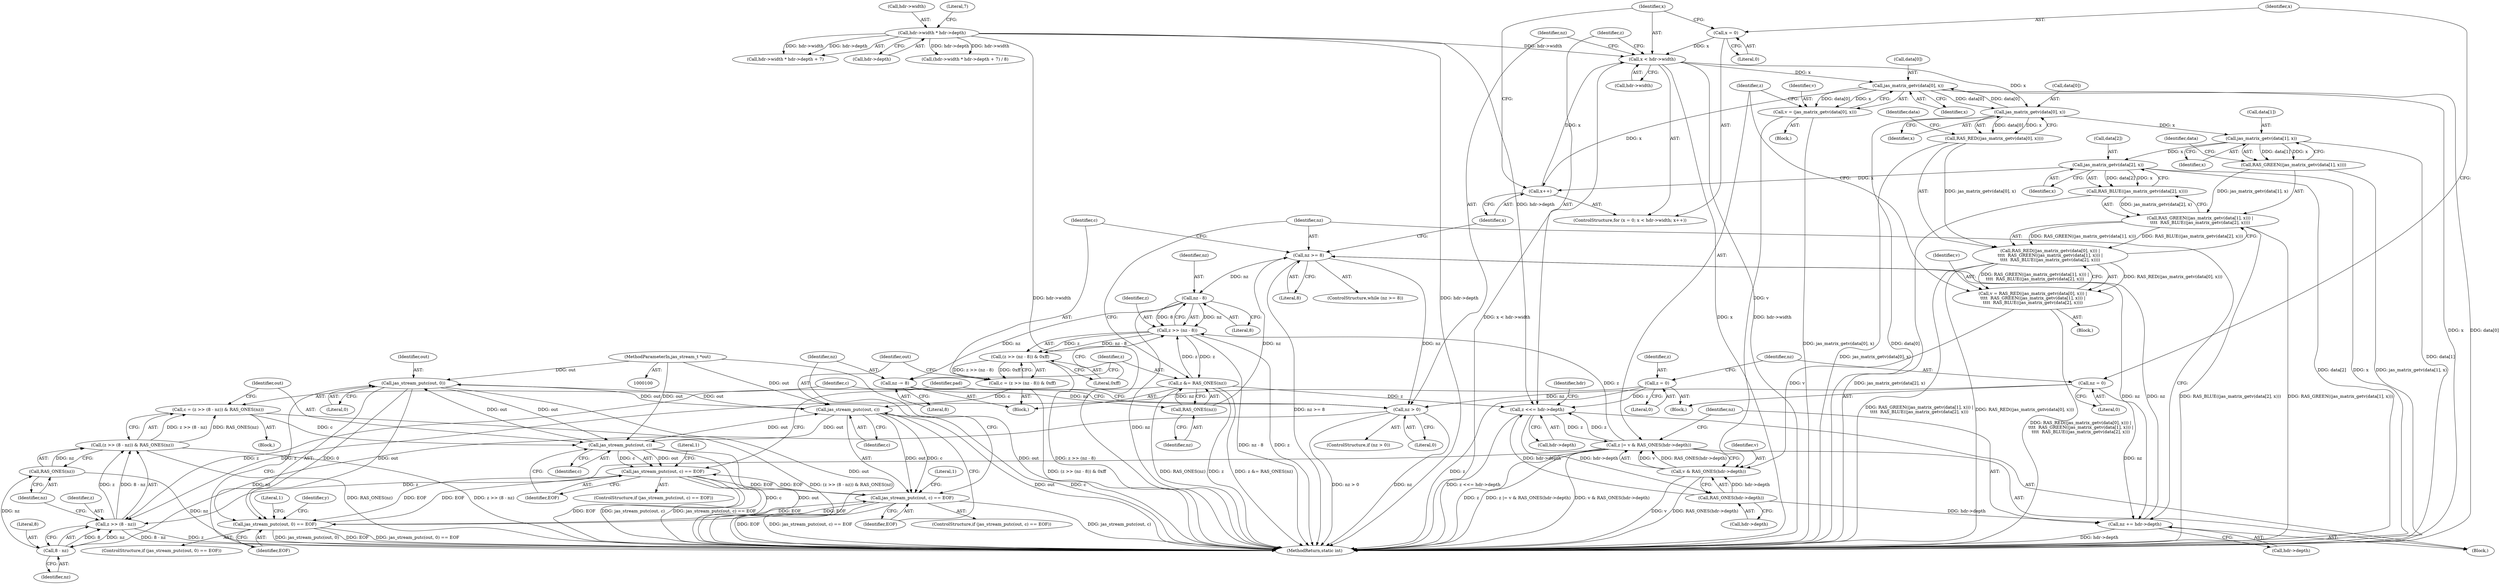digraph "0_jasper_411a4068f8c464e883358bf403a3e25158863823_1@pointer" {
"1000342" [label="(Call,jas_stream_putc(out, 0))"];
"1000295" [label="(Call,jas_stream_putc(out, c))"];
"1000342" [label="(Call,jas_stream_putc(out, 0))"];
"1000327" [label="(Call,jas_stream_putc(out, c))"];
"1000101" [label="(MethodParameterIn,jas_stream_t *out)"];
"1000315" [label="(Call,c = (z >> (8 - nz)) & RAS_ONES(nz))"];
"1000317" [label="(Call,(z >> (8 - nz)) & RAS_ONES(nz))"];
"1000318" [label="(Call,z >> (8 - nz))"];
"1000208" [label="(Call,z = 0)"];
"1000306" [label="(Call,z &= RAS_ONES(nz))"];
"1000287" [label="(Call,z >> (nz - 8))"];
"1000266" [label="(Call,z |= v & RAS_ONES(hdr->depth))"];
"1000226" [label="(Call,z <<= hdr->depth)"];
"1000150" [label="(Call,hdr->width * hdr->depth)"];
"1000270" [label="(Call,RAS_ONES(hdr->depth))"];
"1000268" [label="(Call,v & RAS_ONES(hdr->depth))"];
"1000259" [label="(Call,v = (jas_matrix_getv(data[0], x)))"];
"1000261" [label="(Call,jas_matrix_getv(data[0], x))"];
"1000239" [label="(Call,jas_matrix_getv(data[0], x))"];
"1000218" [label="(Call,x < hdr->width)"];
"1000215" [label="(Call,x = 0)"];
"1000223" [label="(Call,x++)"];
"1000252" [label="(Call,jas_matrix_getv(data[2], x))"];
"1000246" [label="(Call,jas_matrix_getv(data[1], x))"];
"1000235" [label="(Call,v = RAS_RED((jas_matrix_getv(data[0], x))) |\n\t\t\t\t  RAS_GREEN((jas_matrix_getv(data[1], x))) |\n\t\t\t\t  RAS_BLUE((jas_matrix_getv(data[2], x))))"];
"1000237" [label="(Call,RAS_RED((jas_matrix_getv(data[0], x))) |\n\t\t\t\t  RAS_GREEN((jas_matrix_getv(data[1], x))) |\n\t\t\t\t  RAS_BLUE((jas_matrix_getv(data[2], x))))"];
"1000238" [label="(Call,RAS_RED((jas_matrix_getv(data[0], x))))"];
"1000244" [label="(Call,RAS_GREEN((jas_matrix_getv(data[1], x))) |\n\t\t\t\t  RAS_BLUE((jas_matrix_getv(data[2], x))))"];
"1000245" [label="(Call,RAS_GREEN((jas_matrix_getv(data[1], x))))"];
"1000251" [label="(Call,RAS_BLUE((jas_matrix_getv(data[2], x))))"];
"1000289" [label="(Call,nz - 8)"];
"1000280" [label="(Call,nz >= 8)"];
"1000308" [label="(Call,RAS_ONES(nz))"];
"1000303" [label="(Call,nz -= 8)"];
"1000274" [label="(Call,nz += hdr->depth)"];
"1000211" [label="(Call,nz = 0)"];
"1000320" [label="(Call,8 - nz)"];
"1000311" [label="(Call,nz > 0)"];
"1000323" [label="(Call,RAS_ONES(nz))"];
"1000284" [label="(Call,c = (z >> (nz - 8)) & 0xff)"];
"1000286" [label="(Call,(z >> (nz - 8)) & 0xff)"];
"1000294" [label="(Call,jas_stream_putc(out, c) == EOF)"];
"1000326" [label="(Call,jas_stream_putc(out, c) == EOF)"];
"1000341" [label="(Call,jas_stream_putc(out, 0) == EOF)"];
"1000251" [label="(Call,RAS_BLUE((jas_matrix_getv(data[2], x))))"];
"1000256" [label="(Identifier,x)"];
"1000267" [label="(Identifier,z)"];
"1000297" [label="(Identifier,c)"];
"1000303" [label="(Call,nz -= 8)"];
"1000296" [label="(Identifier,out)"];
"1000274" [label="(Call,nz += hdr->depth)"];
"1000258" [label="(Block,)"];
"1000252" [label="(Call,jas_matrix_getv(data[2], x))"];
"1000315" [label="(Call,c = (z >> (8 - nz)) & RAS_ONES(nz))"];
"1000214" [label="(ControlStructure,for (x = 0; x < hdr->width; x++))"];
"1000151" [label="(Call,hdr->width)"];
"1000340" [label="(ControlStructure,if (jas_stream_putc(out, 0) == EOF))"];
"1000150" [label="(Call,hdr->width * hdr->depth)"];
"1000309" [label="(Identifier,nz)"];
"1000209" [label="(Identifier,z)"];
"1000306" [label="(Call,z &= RAS_ONES(nz))"];
"1000266" [label="(Call,z |= v & RAS_ONES(hdr->depth))"];
"1000215" [label="(Call,x = 0)"];
"1000349" [label="(Literal,1)"];
"1000323" [label="(Call,RAS_ONES(nz))"];
"1000234" [label="(Block,)"];
"1000312" [label="(Identifier,nz)"];
"1000236" [label="(Identifier,v)"];
"1000316" [label="(Identifier,c)"];
"1000305" [label="(Literal,8)"];
"1000330" [label="(Identifier,EOF)"];
"1000239" [label="(Call,jas_matrix_getv(data[0], x))"];
"1000270" [label="(Call,RAS_ONES(hdr->depth))"];
"1000282" [label="(Literal,8)"];
"1000285" [label="(Identifier,c)"];
"1000324" [label="(Identifier,nz)"];
"1000213" [label="(Literal,0)"];
"1000337" [label="(Identifier,pad)"];
"1000344" [label="(Literal,0)"];
"1000265" [label="(Identifier,x)"];
"1000311" [label="(Call,nz > 0)"];
"1000308" [label="(Call,RAS_ONES(nz))"];
"1000295" [label="(Call,jas_stream_putc(out, c))"];
"1000219" [label="(Identifier,x)"];
"1000325" [label="(ControlStructure,if (jas_stream_putc(out, c) == EOF))"];
"1000248" [label="(Identifier,data)"];
"1000329" [label="(Identifier,c)"];
"1000275" [label="(Identifier,nz)"];
"1000260" [label="(Identifier,v)"];
"1000226" [label="(Call,z <<= hdr->depth)"];
"1000154" [label="(Call,hdr->depth)"];
"1000293" [label="(ControlStructure,if (jas_stream_putc(out, c) == EOF))"];
"1000307" [label="(Identifier,z)"];
"1000269" [label="(Identifier,v)"];
"1000240" [label="(Call,data[0])"];
"1000212" [label="(Identifier,nz)"];
"1000304" [label="(Identifier,nz)"];
"1000302" [label="(Literal,1)"];
"1000276" [label="(Call,hdr->depth)"];
"1000208" [label="(Call,z = 0)"];
"1000224" [label="(Identifier,x)"];
"1000310" [label="(ControlStructure,if (nz > 0))"];
"1000345" [label="(Identifier,EOF)"];
"1000228" [label="(Call,hdr->depth)"];
"1000218" [label="(Call,x < hdr->width)"];
"1000225" [label="(Block,)"];
"1000261" [label="(Call,jas_matrix_getv(data[0], x))"];
"1000244" [label="(Call,RAS_GREEN((jas_matrix_getv(data[1], x))) |\n\t\t\t\t  RAS_BLUE((jas_matrix_getv(data[2], x))))"];
"1000298" [label="(Identifier,EOF)"];
"1000149" [label="(Call,hdr->width * hdr->depth + 7)"];
"1000233" [label="(Identifier,hdr)"];
"1000288" [label="(Identifier,z)"];
"1000283" [label="(Block,)"];
"1000319" [label="(Identifier,z)"];
"1000271" [label="(Call,hdr->depth)"];
"1000235" [label="(Call,v = RAS_RED((jas_matrix_getv(data[0], x))) |\n\t\t\t\t  RAS_GREEN((jas_matrix_getv(data[1], x))) |\n\t\t\t\t  RAS_BLUE((jas_matrix_getv(data[2], x))))"];
"1000327" [label="(Call,jas_stream_putc(out, c))"];
"1000148" [label="(Call,(hdr->width * hdr->depth + 7) / 8)"];
"1000268" [label="(Call,v & RAS_ONES(hdr->depth))"];
"1000238" [label="(Call,RAS_RED((jas_matrix_getv(data[0], x))))"];
"1000220" [label="(Call,hdr->width)"];
"1000245" [label="(Call,RAS_GREEN((jas_matrix_getv(data[1], x))))"];
"1000246" [label="(Call,jas_matrix_getv(data[1], x))"];
"1000262" [label="(Call,data[0])"];
"1000341" [label="(Call,jas_stream_putc(out, 0) == EOF)"];
"1000157" [label="(Literal,7)"];
"1000326" [label="(Call,jas_stream_putc(out, c) == EOF)"];
"1000294" [label="(Call,jas_stream_putc(out, c) == EOF)"];
"1000259" [label="(Call,v = (jas_matrix_getv(data[0], x)))"];
"1000250" [label="(Identifier,x)"];
"1000328" [label="(Identifier,out)"];
"1000210" [label="(Literal,0)"];
"1000284" [label="(Call,c = (z >> (nz - 8)) & 0xff)"];
"1000179" [label="(Block,)"];
"1000279" [label="(ControlStructure,while (nz >= 8))"];
"1000178" [label="(Identifier,y)"];
"1000343" [label="(Identifier,out)"];
"1000237" [label="(Call,RAS_RED((jas_matrix_getv(data[0], x))) |\n\t\t\t\t  RAS_GREEN((jas_matrix_getv(data[1], x))) |\n\t\t\t\t  RAS_BLUE((jas_matrix_getv(data[2], x))))"];
"1000290" [label="(Identifier,nz)"];
"1000320" [label="(Call,8 - nz)"];
"1000281" [label="(Identifier,nz)"];
"1000342" [label="(Call,jas_stream_putc(out, 0))"];
"1000223" [label="(Call,x++)"];
"1000227" [label="(Identifier,z)"];
"1000318" [label="(Call,z >> (8 - nz))"];
"1000317" [label="(Call,(z >> (8 - nz)) & RAS_ONES(nz))"];
"1000286" [label="(Call,(z >> (nz - 8)) & 0xff)"];
"1000216" [label="(Identifier,x)"];
"1000291" [label="(Literal,8)"];
"1000287" [label="(Call,z >> (nz - 8))"];
"1000280" [label="(Call,nz >= 8)"];
"1000101" [label="(MethodParameterIn,jas_stream_t *out)"];
"1000253" [label="(Call,data[2])"];
"1000366" [label="(MethodReturn,static int)"];
"1000243" [label="(Identifier,x)"];
"1000292" [label="(Literal,0xff)"];
"1000254" [label="(Identifier,data)"];
"1000321" [label="(Literal,8)"];
"1000211" [label="(Call,nz = 0)"];
"1000334" [label="(Literal,1)"];
"1000247" [label="(Call,data[1])"];
"1000314" [label="(Block,)"];
"1000322" [label="(Identifier,nz)"];
"1000313" [label="(Literal,0)"];
"1000289" [label="(Call,nz - 8)"];
"1000217" [label="(Literal,0)"];
"1000342" -> "1000341"  [label="AST: "];
"1000342" -> "1000344"  [label="CFG: "];
"1000343" -> "1000342"  [label="AST: "];
"1000344" -> "1000342"  [label="AST: "];
"1000345" -> "1000342"  [label="CFG: "];
"1000342" -> "1000366"  [label="DDG: out"];
"1000342" -> "1000295"  [label="DDG: out"];
"1000342" -> "1000327"  [label="DDG: out"];
"1000342" -> "1000341"  [label="DDG: out"];
"1000342" -> "1000341"  [label="DDG: 0"];
"1000295" -> "1000342"  [label="DDG: out"];
"1000327" -> "1000342"  [label="DDG: out"];
"1000101" -> "1000342"  [label="DDG: out"];
"1000295" -> "1000294"  [label="AST: "];
"1000295" -> "1000297"  [label="CFG: "];
"1000296" -> "1000295"  [label="AST: "];
"1000297" -> "1000295"  [label="AST: "];
"1000298" -> "1000295"  [label="CFG: "];
"1000295" -> "1000366"  [label="DDG: out"];
"1000295" -> "1000366"  [label="DDG: c"];
"1000295" -> "1000294"  [label="DDG: out"];
"1000295" -> "1000294"  [label="DDG: c"];
"1000327" -> "1000295"  [label="DDG: out"];
"1000101" -> "1000295"  [label="DDG: out"];
"1000284" -> "1000295"  [label="DDG: c"];
"1000295" -> "1000327"  [label="DDG: out"];
"1000327" -> "1000326"  [label="AST: "];
"1000327" -> "1000329"  [label="CFG: "];
"1000328" -> "1000327"  [label="AST: "];
"1000329" -> "1000327"  [label="AST: "];
"1000330" -> "1000327"  [label="CFG: "];
"1000327" -> "1000366"  [label="DDG: out"];
"1000327" -> "1000366"  [label="DDG: c"];
"1000327" -> "1000326"  [label="DDG: out"];
"1000327" -> "1000326"  [label="DDG: c"];
"1000101" -> "1000327"  [label="DDG: out"];
"1000315" -> "1000327"  [label="DDG: c"];
"1000101" -> "1000100"  [label="AST: "];
"1000101" -> "1000366"  [label="DDG: out"];
"1000315" -> "1000314"  [label="AST: "];
"1000315" -> "1000317"  [label="CFG: "];
"1000316" -> "1000315"  [label="AST: "];
"1000317" -> "1000315"  [label="AST: "];
"1000328" -> "1000315"  [label="CFG: "];
"1000315" -> "1000366"  [label="DDG: (z >> (8 - nz)) & RAS_ONES(nz)"];
"1000317" -> "1000315"  [label="DDG: z >> (8 - nz)"];
"1000317" -> "1000315"  [label="DDG: RAS_ONES(nz)"];
"1000317" -> "1000323"  [label="CFG: "];
"1000318" -> "1000317"  [label="AST: "];
"1000323" -> "1000317"  [label="AST: "];
"1000317" -> "1000366"  [label="DDG: z >> (8 - nz)"];
"1000317" -> "1000366"  [label="DDG: RAS_ONES(nz)"];
"1000318" -> "1000317"  [label="DDG: z"];
"1000318" -> "1000317"  [label="DDG: 8 - nz"];
"1000323" -> "1000317"  [label="DDG: nz"];
"1000318" -> "1000320"  [label="CFG: "];
"1000319" -> "1000318"  [label="AST: "];
"1000320" -> "1000318"  [label="AST: "];
"1000324" -> "1000318"  [label="CFG: "];
"1000318" -> "1000366"  [label="DDG: z"];
"1000318" -> "1000366"  [label="DDG: 8 - nz"];
"1000208" -> "1000318"  [label="DDG: z"];
"1000306" -> "1000318"  [label="DDG: z"];
"1000266" -> "1000318"  [label="DDG: z"];
"1000320" -> "1000318"  [label="DDG: 8"];
"1000320" -> "1000318"  [label="DDG: nz"];
"1000208" -> "1000179"  [label="AST: "];
"1000208" -> "1000210"  [label="CFG: "];
"1000209" -> "1000208"  [label="AST: "];
"1000210" -> "1000208"  [label="AST: "];
"1000212" -> "1000208"  [label="CFG: "];
"1000208" -> "1000366"  [label="DDG: z"];
"1000208" -> "1000226"  [label="DDG: z"];
"1000306" -> "1000283"  [label="AST: "];
"1000306" -> "1000308"  [label="CFG: "];
"1000307" -> "1000306"  [label="AST: "];
"1000308" -> "1000306"  [label="AST: "];
"1000281" -> "1000306"  [label="CFG: "];
"1000306" -> "1000366"  [label="DDG: z"];
"1000306" -> "1000366"  [label="DDG: z &= RAS_ONES(nz)"];
"1000306" -> "1000366"  [label="DDG: RAS_ONES(nz)"];
"1000306" -> "1000226"  [label="DDG: z"];
"1000306" -> "1000287"  [label="DDG: z"];
"1000287" -> "1000306"  [label="DDG: z"];
"1000308" -> "1000306"  [label="DDG: nz"];
"1000287" -> "1000286"  [label="AST: "];
"1000287" -> "1000289"  [label="CFG: "];
"1000288" -> "1000287"  [label="AST: "];
"1000289" -> "1000287"  [label="AST: "];
"1000292" -> "1000287"  [label="CFG: "];
"1000287" -> "1000366"  [label="DDG: nz - 8"];
"1000287" -> "1000366"  [label="DDG: z"];
"1000287" -> "1000286"  [label="DDG: z"];
"1000287" -> "1000286"  [label="DDG: nz - 8"];
"1000266" -> "1000287"  [label="DDG: z"];
"1000289" -> "1000287"  [label="DDG: nz"];
"1000289" -> "1000287"  [label="DDG: 8"];
"1000266" -> "1000225"  [label="AST: "];
"1000266" -> "1000268"  [label="CFG: "];
"1000267" -> "1000266"  [label="AST: "];
"1000268" -> "1000266"  [label="AST: "];
"1000275" -> "1000266"  [label="CFG: "];
"1000266" -> "1000366"  [label="DDG: v & RAS_ONES(hdr->depth)"];
"1000266" -> "1000366"  [label="DDG: z"];
"1000266" -> "1000366"  [label="DDG: z |= v & RAS_ONES(hdr->depth)"];
"1000266" -> "1000226"  [label="DDG: z"];
"1000226" -> "1000266"  [label="DDG: z"];
"1000268" -> "1000266"  [label="DDG: v"];
"1000268" -> "1000266"  [label="DDG: RAS_ONES(hdr->depth)"];
"1000226" -> "1000225"  [label="AST: "];
"1000226" -> "1000228"  [label="CFG: "];
"1000227" -> "1000226"  [label="AST: "];
"1000228" -> "1000226"  [label="AST: "];
"1000233" -> "1000226"  [label="CFG: "];
"1000226" -> "1000366"  [label="DDG: z <<= hdr->depth"];
"1000150" -> "1000226"  [label="DDG: hdr->depth"];
"1000270" -> "1000226"  [label="DDG: hdr->depth"];
"1000226" -> "1000270"  [label="DDG: hdr->depth"];
"1000150" -> "1000149"  [label="AST: "];
"1000150" -> "1000154"  [label="CFG: "];
"1000151" -> "1000150"  [label="AST: "];
"1000154" -> "1000150"  [label="AST: "];
"1000157" -> "1000150"  [label="CFG: "];
"1000150" -> "1000366"  [label="DDG: hdr->width"];
"1000150" -> "1000366"  [label="DDG: hdr->depth"];
"1000150" -> "1000148"  [label="DDG: hdr->width"];
"1000150" -> "1000148"  [label="DDG: hdr->depth"];
"1000150" -> "1000149"  [label="DDG: hdr->width"];
"1000150" -> "1000149"  [label="DDG: hdr->depth"];
"1000150" -> "1000218"  [label="DDG: hdr->width"];
"1000270" -> "1000268"  [label="AST: "];
"1000270" -> "1000271"  [label="CFG: "];
"1000271" -> "1000270"  [label="AST: "];
"1000268" -> "1000270"  [label="CFG: "];
"1000270" -> "1000268"  [label="DDG: hdr->depth"];
"1000270" -> "1000274"  [label="DDG: hdr->depth"];
"1000269" -> "1000268"  [label="AST: "];
"1000268" -> "1000366"  [label="DDG: v"];
"1000268" -> "1000366"  [label="DDG: RAS_ONES(hdr->depth)"];
"1000259" -> "1000268"  [label="DDG: v"];
"1000235" -> "1000268"  [label="DDG: v"];
"1000259" -> "1000258"  [label="AST: "];
"1000259" -> "1000261"  [label="CFG: "];
"1000260" -> "1000259"  [label="AST: "];
"1000261" -> "1000259"  [label="AST: "];
"1000267" -> "1000259"  [label="CFG: "];
"1000259" -> "1000366"  [label="DDG: jas_matrix_getv(data[0], x)"];
"1000261" -> "1000259"  [label="DDG: data[0]"];
"1000261" -> "1000259"  [label="DDG: x"];
"1000261" -> "1000265"  [label="CFG: "];
"1000262" -> "1000261"  [label="AST: "];
"1000265" -> "1000261"  [label="AST: "];
"1000261" -> "1000366"  [label="DDG: x"];
"1000261" -> "1000366"  [label="DDG: data[0]"];
"1000261" -> "1000223"  [label="DDG: x"];
"1000261" -> "1000239"  [label="DDG: data[0]"];
"1000239" -> "1000261"  [label="DDG: data[0]"];
"1000218" -> "1000261"  [label="DDG: x"];
"1000239" -> "1000238"  [label="AST: "];
"1000239" -> "1000243"  [label="CFG: "];
"1000240" -> "1000239"  [label="AST: "];
"1000243" -> "1000239"  [label="AST: "];
"1000238" -> "1000239"  [label="CFG: "];
"1000239" -> "1000366"  [label="DDG: data[0]"];
"1000239" -> "1000238"  [label="DDG: data[0]"];
"1000239" -> "1000238"  [label="DDG: x"];
"1000218" -> "1000239"  [label="DDG: x"];
"1000239" -> "1000246"  [label="DDG: x"];
"1000218" -> "1000214"  [label="AST: "];
"1000218" -> "1000220"  [label="CFG: "];
"1000219" -> "1000218"  [label="AST: "];
"1000220" -> "1000218"  [label="AST: "];
"1000227" -> "1000218"  [label="CFG: "];
"1000312" -> "1000218"  [label="CFG: "];
"1000218" -> "1000366"  [label="DDG: x"];
"1000218" -> "1000366"  [label="DDG: x < hdr->width"];
"1000218" -> "1000366"  [label="DDG: hdr->width"];
"1000215" -> "1000218"  [label="DDG: x"];
"1000223" -> "1000218"  [label="DDG: x"];
"1000215" -> "1000214"  [label="AST: "];
"1000215" -> "1000217"  [label="CFG: "];
"1000216" -> "1000215"  [label="AST: "];
"1000217" -> "1000215"  [label="AST: "];
"1000219" -> "1000215"  [label="CFG: "];
"1000223" -> "1000214"  [label="AST: "];
"1000223" -> "1000224"  [label="CFG: "];
"1000224" -> "1000223"  [label="AST: "];
"1000219" -> "1000223"  [label="CFG: "];
"1000252" -> "1000223"  [label="DDG: x"];
"1000252" -> "1000251"  [label="AST: "];
"1000252" -> "1000256"  [label="CFG: "];
"1000253" -> "1000252"  [label="AST: "];
"1000256" -> "1000252"  [label="AST: "];
"1000251" -> "1000252"  [label="CFG: "];
"1000252" -> "1000366"  [label="DDG: data[2]"];
"1000252" -> "1000366"  [label="DDG: x"];
"1000252" -> "1000251"  [label="DDG: data[2]"];
"1000252" -> "1000251"  [label="DDG: x"];
"1000246" -> "1000252"  [label="DDG: x"];
"1000246" -> "1000245"  [label="AST: "];
"1000246" -> "1000250"  [label="CFG: "];
"1000247" -> "1000246"  [label="AST: "];
"1000250" -> "1000246"  [label="AST: "];
"1000245" -> "1000246"  [label="CFG: "];
"1000246" -> "1000366"  [label="DDG: data[1]"];
"1000246" -> "1000245"  [label="DDG: data[1]"];
"1000246" -> "1000245"  [label="DDG: x"];
"1000235" -> "1000234"  [label="AST: "];
"1000235" -> "1000237"  [label="CFG: "];
"1000236" -> "1000235"  [label="AST: "];
"1000237" -> "1000235"  [label="AST: "];
"1000267" -> "1000235"  [label="CFG: "];
"1000235" -> "1000366"  [label="DDG: RAS_RED((jas_matrix_getv(data[0], x))) |\n\t\t\t\t  RAS_GREEN((jas_matrix_getv(data[1], x))) |\n\t\t\t\t  RAS_BLUE((jas_matrix_getv(data[2], x)))"];
"1000237" -> "1000235"  [label="DDG: RAS_RED((jas_matrix_getv(data[0], x)))"];
"1000237" -> "1000235"  [label="DDG: RAS_GREEN((jas_matrix_getv(data[1], x))) |\n\t\t\t\t  RAS_BLUE((jas_matrix_getv(data[2], x)))"];
"1000237" -> "1000244"  [label="CFG: "];
"1000238" -> "1000237"  [label="AST: "];
"1000244" -> "1000237"  [label="AST: "];
"1000237" -> "1000366"  [label="DDG: RAS_RED((jas_matrix_getv(data[0], x)))"];
"1000237" -> "1000366"  [label="DDG: RAS_GREEN((jas_matrix_getv(data[1], x))) |\n\t\t\t\t  RAS_BLUE((jas_matrix_getv(data[2], x)))"];
"1000238" -> "1000237"  [label="DDG: jas_matrix_getv(data[0], x)"];
"1000244" -> "1000237"  [label="DDG: RAS_GREEN((jas_matrix_getv(data[1], x)))"];
"1000244" -> "1000237"  [label="DDG: RAS_BLUE((jas_matrix_getv(data[2], x)))"];
"1000248" -> "1000238"  [label="CFG: "];
"1000238" -> "1000366"  [label="DDG: jas_matrix_getv(data[0], x)"];
"1000244" -> "1000251"  [label="CFG: "];
"1000245" -> "1000244"  [label="AST: "];
"1000251" -> "1000244"  [label="AST: "];
"1000244" -> "1000366"  [label="DDG: RAS_BLUE((jas_matrix_getv(data[2], x)))"];
"1000244" -> "1000366"  [label="DDG: RAS_GREEN((jas_matrix_getv(data[1], x)))"];
"1000245" -> "1000244"  [label="DDG: jas_matrix_getv(data[1], x)"];
"1000251" -> "1000244"  [label="DDG: jas_matrix_getv(data[2], x)"];
"1000254" -> "1000245"  [label="CFG: "];
"1000245" -> "1000366"  [label="DDG: jas_matrix_getv(data[1], x)"];
"1000251" -> "1000366"  [label="DDG: jas_matrix_getv(data[2], x)"];
"1000289" -> "1000291"  [label="CFG: "];
"1000290" -> "1000289"  [label="AST: "];
"1000291" -> "1000289"  [label="AST: "];
"1000289" -> "1000366"  [label="DDG: nz"];
"1000280" -> "1000289"  [label="DDG: nz"];
"1000289" -> "1000303"  [label="DDG: nz"];
"1000280" -> "1000279"  [label="AST: "];
"1000280" -> "1000282"  [label="CFG: "];
"1000281" -> "1000280"  [label="AST: "];
"1000282" -> "1000280"  [label="AST: "];
"1000285" -> "1000280"  [label="CFG: "];
"1000224" -> "1000280"  [label="CFG: "];
"1000280" -> "1000366"  [label="DDG: nz >= 8"];
"1000280" -> "1000274"  [label="DDG: nz"];
"1000308" -> "1000280"  [label="DDG: nz"];
"1000274" -> "1000280"  [label="DDG: nz"];
"1000280" -> "1000311"  [label="DDG: nz"];
"1000308" -> "1000309"  [label="CFG: "];
"1000309" -> "1000308"  [label="AST: "];
"1000303" -> "1000308"  [label="DDG: nz"];
"1000303" -> "1000283"  [label="AST: "];
"1000303" -> "1000305"  [label="CFG: "];
"1000304" -> "1000303"  [label="AST: "];
"1000305" -> "1000303"  [label="AST: "];
"1000307" -> "1000303"  [label="CFG: "];
"1000274" -> "1000225"  [label="AST: "];
"1000274" -> "1000276"  [label="CFG: "];
"1000275" -> "1000274"  [label="AST: "];
"1000276" -> "1000274"  [label="AST: "];
"1000281" -> "1000274"  [label="CFG: "];
"1000274" -> "1000366"  [label="DDG: hdr->depth"];
"1000211" -> "1000274"  [label="DDG: nz"];
"1000211" -> "1000179"  [label="AST: "];
"1000211" -> "1000213"  [label="CFG: "];
"1000212" -> "1000211"  [label="AST: "];
"1000213" -> "1000211"  [label="AST: "];
"1000216" -> "1000211"  [label="CFG: "];
"1000211" -> "1000311"  [label="DDG: nz"];
"1000320" -> "1000322"  [label="CFG: "];
"1000321" -> "1000320"  [label="AST: "];
"1000322" -> "1000320"  [label="AST: "];
"1000311" -> "1000320"  [label="DDG: nz"];
"1000320" -> "1000323"  [label="DDG: nz"];
"1000311" -> "1000310"  [label="AST: "];
"1000311" -> "1000313"  [label="CFG: "];
"1000312" -> "1000311"  [label="AST: "];
"1000313" -> "1000311"  [label="AST: "];
"1000316" -> "1000311"  [label="CFG: "];
"1000337" -> "1000311"  [label="CFG: "];
"1000311" -> "1000366"  [label="DDG: nz"];
"1000311" -> "1000366"  [label="DDG: nz > 0"];
"1000323" -> "1000324"  [label="CFG: "];
"1000324" -> "1000323"  [label="AST: "];
"1000323" -> "1000366"  [label="DDG: nz"];
"1000284" -> "1000283"  [label="AST: "];
"1000284" -> "1000286"  [label="CFG: "];
"1000285" -> "1000284"  [label="AST: "];
"1000286" -> "1000284"  [label="AST: "];
"1000296" -> "1000284"  [label="CFG: "];
"1000284" -> "1000366"  [label="DDG: (z >> (nz - 8)) & 0xff"];
"1000286" -> "1000284"  [label="DDG: z >> (nz - 8)"];
"1000286" -> "1000284"  [label="DDG: 0xff"];
"1000286" -> "1000292"  [label="CFG: "];
"1000292" -> "1000286"  [label="AST: "];
"1000286" -> "1000366"  [label="DDG: z >> (nz - 8)"];
"1000294" -> "1000293"  [label="AST: "];
"1000294" -> "1000298"  [label="CFG: "];
"1000298" -> "1000294"  [label="AST: "];
"1000302" -> "1000294"  [label="CFG: "];
"1000304" -> "1000294"  [label="CFG: "];
"1000294" -> "1000366"  [label="DDG: EOF"];
"1000294" -> "1000366"  [label="DDG: jas_stream_putc(out, c) == EOF"];
"1000294" -> "1000366"  [label="DDG: jas_stream_putc(out, c)"];
"1000326" -> "1000294"  [label="DDG: EOF"];
"1000341" -> "1000294"  [label="DDG: EOF"];
"1000294" -> "1000326"  [label="DDG: EOF"];
"1000294" -> "1000341"  [label="DDG: EOF"];
"1000326" -> "1000325"  [label="AST: "];
"1000326" -> "1000330"  [label="CFG: "];
"1000330" -> "1000326"  [label="AST: "];
"1000334" -> "1000326"  [label="CFG: "];
"1000337" -> "1000326"  [label="CFG: "];
"1000326" -> "1000366"  [label="DDG: jas_stream_putc(out, c) == EOF"];
"1000326" -> "1000366"  [label="DDG: EOF"];
"1000326" -> "1000366"  [label="DDG: jas_stream_putc(out, c)"];
"1000341" -> "1000326"  [label="DDG: EOF"];
"1000326" -> "1000341"  [label="DDG: EOF"];
"1000341" -> "1000340"  [label="AST: "];
"1000341" -> "1000345"  [label="CFG: "];
"1000345" -> "1000341"  [label="AST: "];
"1000349" -> "1000341"  [label="CFG: "];
"1000178" -> "1000341"  [label="CFG: "];
"1000341" -> "1000366"  [label="DDG: jas_stream_putc(out, 0)"];
"1000341" -> "1000366"  [label="DDG: EOF"];
"1000341" -> "1000366"  [label="DDG: jas_stream_putc(out, 0) == EOF"];
}

